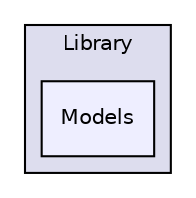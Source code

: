 digraph "Library/Models" {
  compound=true
  node [ fontsize="10", fontname="Helvetica"];
  edge [ labelfontsize="10", labelfontname="Helvetica"];
  subgraph clusterdir_5ad7f572bbca03234e8e621e192fc099 {
    graph [ bgcolor="#ddddee", pencolor="black", label="Library" fontname="Helvetica", fontsize="10", URL="dir_5ad7f572bbca03234e8e621e192fc099.html"]
  dir_a5bfa108244db94fe81cced7ba5d5ca8 [shape=box, label="Models", style="filled", fillcolor="#eeeeff", pencolor="black", URL="dir_a5bfa108244db94fe81cced7ba5d5ca8.html"];
  }
}
